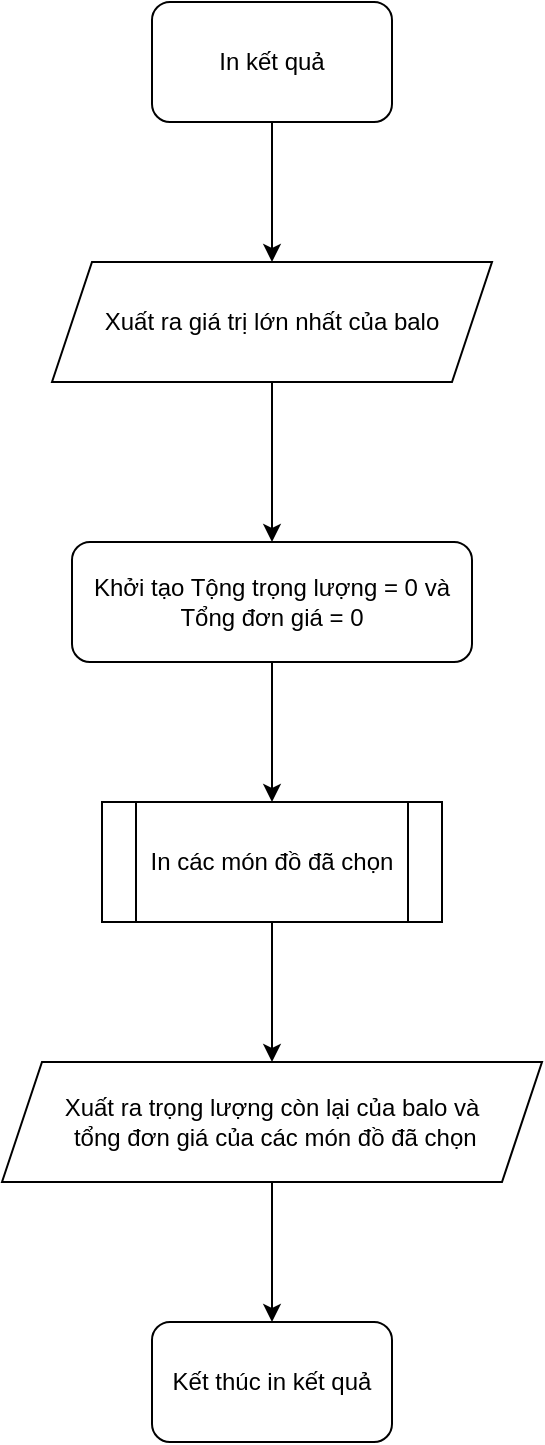 <mxfile version="24.7.17">
  <diagram name="Page-1" id="GLd_3bn2cWi7MOiYZhYd">
    <mxGraphModel dx="1036" dy="654" grid="1" gridSize="10" guides="1" tooltips="1" connect="1" arrows="1" fold="1" page="1" pageScale="1" pageWidth="850" pageHeight="1100" math="0" shadow="0">
      <root>
        <mxCell id="0" />
        <mxCell id="1" parent="0" />
        <mxCell id="p2s1nFZY8zyxUA8gGLjv-8" value="" style="edgeStyle=orthogonalEdgeStyle;rounded=0;orthogonalLoop=1;jettySize=auto;html=1;" edge="1" parent="1" source="p2s1nFZY8zyxUA8gGLjv-1" target="p2s1nFZY8zyxUA8gGLjv-2">
          <mxGeometry relative="1" as="geometry" />
        </mxCell>
        <mxCell id="p2s1nFZY8zyxUA8gGLjv-1" value="In kết quả" style="rounded=1;whiteSpace=wrap;html=1;" vertex="1" parent="1">
          <mxGeometry x="360" y="40" width="120" height="60" as="geometry" />
        </mxCell>
        <mxCell id="p2s1nFZY8zyxUA8gGLjv-9" value="" style="edgeStyle=orthogonalEdgeStyle;rounded=0;orthogonalLoop=1;jettySize=auto;html=1;" edge="1" parent="1" source="p2s1nFZY8zyxUA8gGLjv-2" target="p2s1nFZY8zyxUA8gGLjv-3">
          <mxGeometry relative="1" as="geometry" />
        </mxCell>
        <mxCell id="p2s1nFZY8zyxUA8gGLjv-2" value="Xuất ra giá trị lớn nhất của balo" style="shape=parallelogram;perimeter=parallelogramPerimeter;whiteSpace=wrap;html=1;fixedSize=1;" vertex="1" parent="1">
          <mxGeometry x="310" y="170" width="220" height="60" as="geometry" />
        </mxCell>
        <mxCell id="p2s1nFZY8zyxUA8gGLjv-10" value="" style="edgeStyle=orthogonalEdgeStyle;rounded=0;orthogonalLoop=1;jettySize=auto;html=1;" edge="1" parent="1" source="p2s1nFZY8zyxUA8gGLjv-3" target="p2s1nFZY8zyxUA8gGLjv-4">
          <mxGeometry relative="1" as="geometry" />
        </mxCell>
        <mxCell id="p2s1nFZY8zyxUA8gGLjv-3" value="Khởi tạo Tộng trọng lượng = 0 và Tổng đơn giá = 0" style="rounded=1;whiteSpace=wrap;html=1;" vertex="1" parent="1">
          <mxGeometry x="320" y="310" width="200" height="60" as="geometry" />
        </mxCell>
        <mxCell id="p2s1nFZY8zyxUA8gGLjv-11" value="" style="edgeStyle=orthogonalEdgeStyle;rounded=0;orthogonalLoop=1;jettySize=auto;html=1;" edge="1" parent="1" source="p2s1nFZY8zyxUA8gGLjv-4" target="p2s1nFZY8zyxUA8gGLjv-5">
          <mxGeometry relative="1" as="geometry" />
        </mxCell>
        <mxCell id="p2s1nFZY8zyxUA8gGLjv-4" value="In các món đồ đã chọn" style="shape=process;whiteSpace=wrap;html=1;backgroundOutline=1;" vertex="1" parent="1">
          <mxGeometry x="335" y="440" width="170" height="60" as="geometry" />
        </mxCell>
        <mxCell id="p2s1nFZY8zyxUA8gGLjv-12" value="" style="edgeStyle=orthogonalEdgeStyle;rounded=0;orthogonalLoop=1;jettySize=auto;html=1;" edge="1" parent="1" source="p2s1nFZY8zyxUA8gGLjv-5" target="p2s1nFZY8zyxUA8gGLjv-6">
          <mxGeometry relative="1" as="geometry" />
        </mxCell>
        <mxCell id="p2s1nFZY8zyxUA8gGLjv-5" value="Xuất ra trọng lượng còn lại của balo và&lt;div&gt;&amp;nbsp;tổng đơn giá của các món đồ đã chọn&lt;/div&gt;" style="shape=parallelogram;perimeter=parallelogramPerimeter;whiteSpace=wrap;html=1;fixedSize=1;" vertex="1" parent="1">
          <mxGeometry x="285" y="570" width="270" height="60" as="geometry" />
        </mxCell>
        <mxCell id="p2s1nFZY8zyxUA8gGLjv-6" value="Kết thúc in kết quả" style="rounded=1;whiteSpace=wrap;html=1;" vertex="1" parent="1">
          <mxGeometry x="360" y="700" width="120" height="60" as="geometry" />
        </mxCell>
      </root>
    </mxGraphModel>
  </diagram>
</mxfile>
